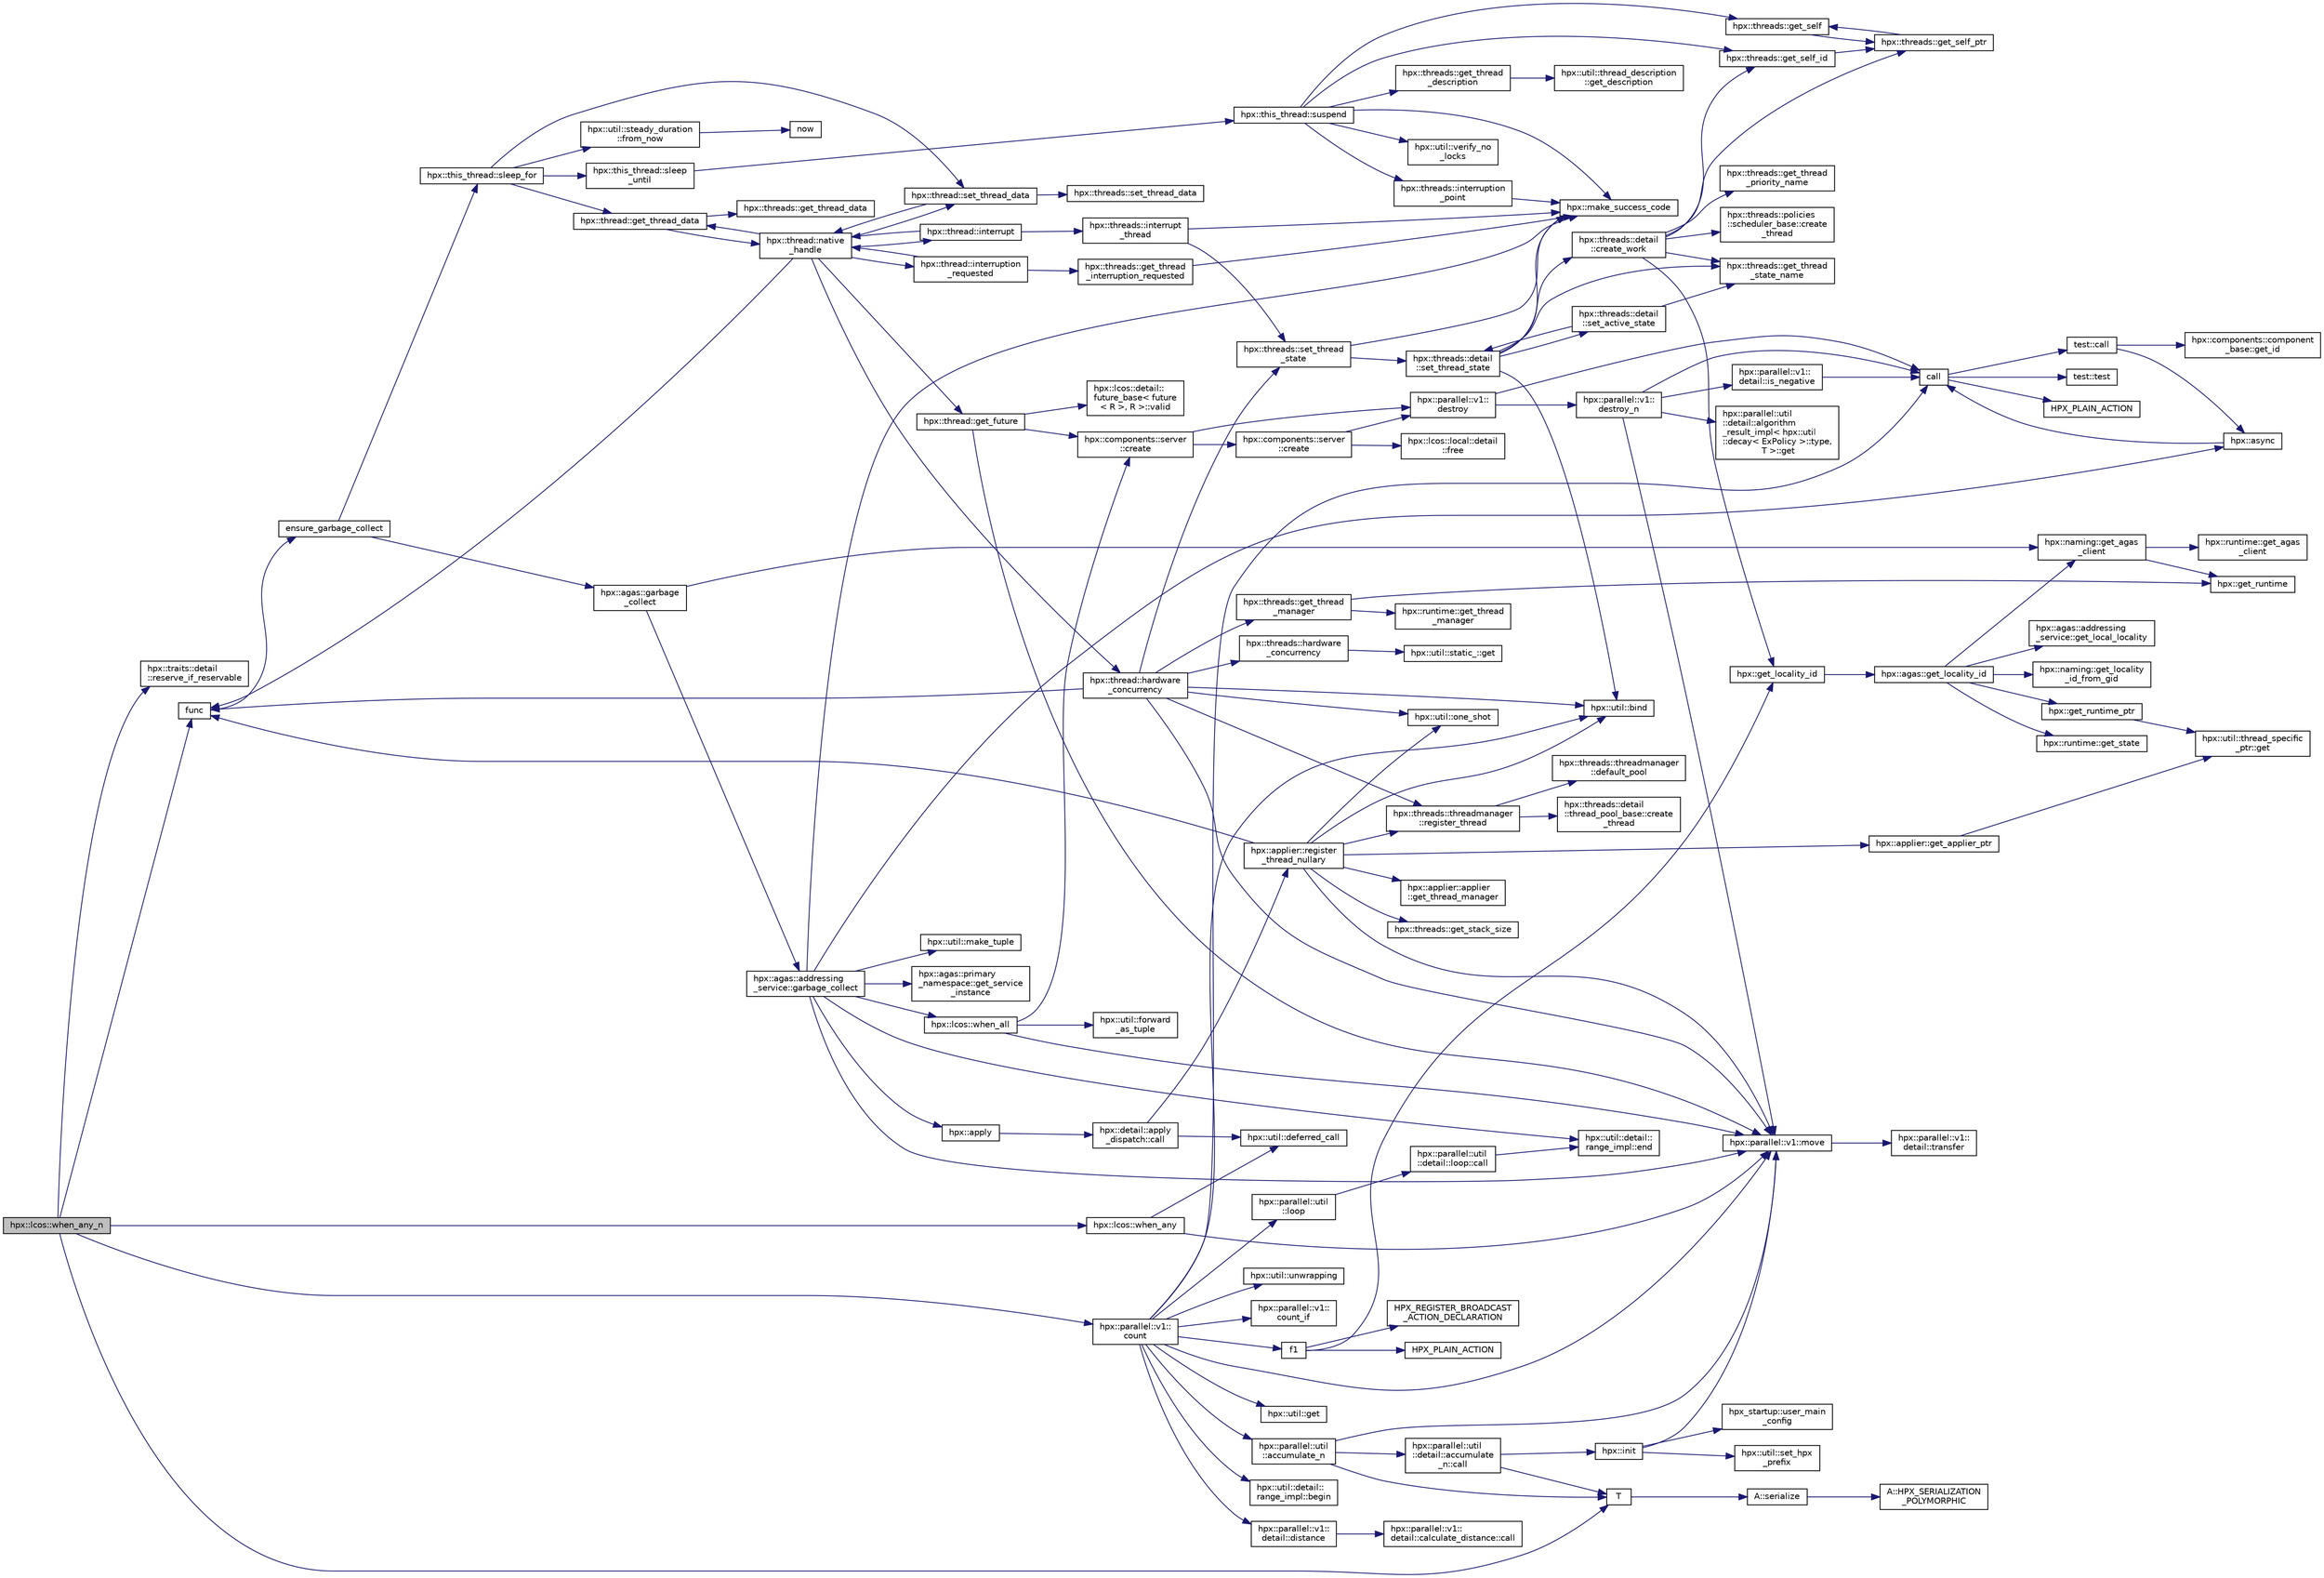 digraph "hpx::lcos::when_any_n"
{
  edge [fontname="Helvetica",fontsize="10",labelfontname="Helvetica",labelfontsize="10"];
  node [fontname="Helvetica",fontsize="10",shape=record];
  rankdir="LR";
  Node4210 [label="hpx::lcos::when_any_n",height=0.2,width=0.4,color="black", fillcolor="grey75", style="filled", fontcolor="black"];
  Node4210 -> Node4211 [color="midnightblue",fontsize="10",style="solid",fontname="Helvetica"];
  Node4211 [label="hpx::traits::detail\l::reserve_if_reservable",height=0.2,width=0.4,color="black", fillcolor="white", style="filled",URL="$de/d59/namespacehpx_1_1traits_1_1detail.html#a08bd63f3395b1141462ad3e348b99d02"];
  Node4210 -> Node4212 [color="midnightblue",fontsize="10",style="solid",fontname="Helvetica"];
  Node4212 [label="func",height=0.2,width=0.4,color="black", fillcolor="white", style="filled",URL="$d8/dfd/id__type__ref__counting__1032_8cpp.html#ab811b86ea5107ffb3351fcaa29d2c652"];
  Node4212 -> Node4213 [color="midnightblue",fontsize="10",style="solid",fontname="Helvetica"];
  Node4213 [label="ensure_garbage_collect",height=0.2,width=0.4,color="black", fillcolor="white", style="filled",URL="$d8/dfd/id__type__ref__counting__1032_8cpp.html#a5264b94bf7c262ac0e521fb290d476d5"];
  Node4213 -> Node4214 [color="midnightblue",fontsize="10",style="solid",fontname="Helvetica"];
  Node4214 [label="hpx::this_thread::sleep_for",height=0.2,width=0.4,color="black", fillcolor="white", style="filled",URL="$d9/d52/namespacehpx_1_1this__thread.html#afc042a5a5fa52eef2d1d177a343435cf"];
  Node4214 -> Node4215 [color="midnightblue",fontsize="10",style="solid",fontname="Helvetica"];
  Node4215 [label="hpx::this_thread::sleep\l_until",height=0.2,width=0.4,color="black", fillcolor="white", style="filled",URL="$d9/d52/namespacehpx_1_1this__thread.html#ae12a853980115b23ff0ab8ca06622658"];
  Node4215 -> Node4216 [color="midnightblue",fontsize="10",style="solid",fontname="Helvetica"];
  Node4216 [label="hpx::this_thread::suspend",height=0.2,width=0.4,color="black", fillcolor="white", style="filled",URL="$d9/d52/namespacehpx_1_1this__thread.html#aca220026fb3014c0881d129fe31c0073"];
  Node4216 -> Node4217 [color="midnightblue",fontsize="10",style="solid",fontname="Helvetica"];
  Node4217 [label="hpx::threads::get_self",height=0.2,width=0.4,color="black", fillcolor="white", style="filled",URL="$d7/d28/namespacehpx_1_1threads.html#a07daf4d6d29233f20d66d41ab7b5b8e8"];
  Node4217 -> Node4218 [color="midnightblue",fontsize="10",style="solid",fontname="Helvetica"];
  Node4218 [label="hpx::threads::get_self_ptr",height=0.2,width=0.4,color="black", fillcolor="white", style="filled",URL="$d7/d28/namespacehpx_1_1threads.html#a22877ae347ad884cde3a51397dad6c53"];
  Node4218 -> Node4217 [color="midnightblue",fontsize="10",style="solid",fontname="Helvetica"];
  Node4216 -> Node4219 [color="midnightblue",fontsize="10",style="solid",fontname="Helvetica"];
  Node4219 [label="hpx::threads::get_self_id",height=0.2,width=0.4,color="black", fillcolor="white", style="filled",URL="$d7/d28/namespacehpx_1_1threads.html#afafe0f900b9fac3d4ed3c747625c1cfe"];
  Node4219 -> Node4218 [color="midnightblue",fontsize="10",style="solid",fontname="Helvetica"];
  Node4216 -> Node4220 [color="midnightblue",fontsize="10",style="solid",fontname="Helvetica"];
  Node4220 [label="hpx::threads::interruption\l_point",height=0.2,width=0.4,color="black", fillcolor="white", style="filled",URL="$d7/d28/namespacehpx_1_1threads.html#ada6ec56a12b050707311d8c628089059"];
  Node4220 -> Node4221 [color="midnightblue",fontsize="10",style="solid",fontname="Helvetica"];
  Node4221 [label="hpx::make_success_code",height=0.2,width=0.4,color="black", fillcolor="white", style="filled",URL="$d8/d83/namespacehpx.html#a0e8512a8f49e2a6c8185061181419d8f",tooltip="Returns error_code(hpx::success, \"success\", mode). "];
  Node4216 -> Node4222 [color="midnightblue",fontsize="10",style="solid",fontname="Helvetica"];
  Node4222 [label="hpx::util::verify_no\l_locks",height=0.2,width=0.4,color="black", fillcolor="white", style="filled",URL="$df/dad/namespacehpx_1_1util.html#ae0e1837ee6f09b79b26c2e788d2e9fc9"];
  Node4216 -> Node4223 [color="midnightblue",fontsize="10",style="solid",fontname="Helvetica"];
  Node4223 [label="hpx::threads::get_thread\l_description",height=0.2,width=0.4,color="black", fillcolor="white", style="filled",URL="$d7/d28/namespacehpx_1_1threads.html#a42fc18a7a680f4e8bc633a4b4c956701"];
  Node4223 -> Node4224 [color="midnightblue",fontsize="10",style="solid",fontname="Helvetica"];
  Node4224 [label="hpx::util::thread_description\l::get_description",height=0.2,width=0.4,color="black", fillcolor="white", style="filled",URL="$df/d9e/structhpx_1_1util_1_1thread__description.html#a8c834e14eca6eb228188022577f9f952"];
  Node4216 -> Node4221 [color="midnightblue",fontsize="10",style="solid",fontname="Helvetica"];
  Node4214 -> Node4225 [color="midnightblue",fontsize="10",style="solid",fontname="Helvetica"];
  Node4225 [label="hpx::util::steady_duration\l::from_now",height=0.2,width=0.4,color="black", fillcolor="white", style="filled",URL="$d9/d4f/classhpx_1_1util_1_1steady__duration.html#a0132206d767cd0f7395507b40111a153"];
  Node4225 -> Node4226 [color="midnightblue",fontsize="10",style="solid",fontname="Helvetica"];
  Node4226 [label="now",height=0.2,width=0.4,color="black", fillcolor="white", style="filled",URL="$de/db3/1d__stencil__1__omp_8cpp.html#a89e9667753dccfac455bd37a7a3a7b16"];
  Node4214 -> Node4227 [color="midnightblue",fontsize="10",style="solid",fontname="Helvetica"];
  Node4227 [label="hpx::thread::get_thread_data",height=0.2,width=0.4,color="black", fillcolor="white", style="filled",URL="$de/d9b/classhpx_1_1thread.html#a4535ef82cec3b953d2c941d20e3e3904"];
  Node4227 -> Node4228 [color="midnightblue",fontsize="10",style="solid",fontname="Helvetica"];
  Node4228 [label="hpx::threads::get_thread_data",height=0.2,width=0.4,color="black", fillcolor="white", style="filled",URL="$d7/d28/namespacehpx_1_1threads.html#a8737931ff6303807225f735b2b384ae4"];
  Node4227 -> Node4229 [color="midnightblue",fontsize="10",style="solid",fontname="Helvetica"];
  Node4229 [label="hpx::thread::native\l_handle",height=0.2,width=0.4,color="black", fillcolor="white", style="filled",URL="$de/d9b/classhpx_1_1thread.html#acf48190d264ab64c1c4ec99d0b421b5a"];
  Node4229 -> Node4230 [color="midnightblue",fontsize="10",style="solid",fontname="Helvetica"];
  Node4230 [label="hpx::thread::hardware\l_concurrency",height=0.2,width=0.4,color="black", fillcolor="white", style="filled",URL="$de/d9b/classhpx_1_1thread.html#a8e4fff210e02485ba493bc3a2a956c03"];
  Node4230 -> Node4231 [color="midnightblue",fontsize="10",style="solid",fontname="Helvetica"];
  Node4231 [label="hpx::threads::hardware\l_concurrency",height=0.2,width=0.4,color="black", fillcolor="white", style="filled",URL="$d7/d28/namespacehpx_1_1threads.html#aa8752a235478d2ad7b5ac467b63ab527"];
  Node4231 -> Node4232 [color="midnightblue",fontsize="10",style="solid",fontname="Helvetica"];
  Node4232 [label="hpx::util::static_::get",height=0.2,width=0.4,color="black", fillcolor="white", style="filled",URL="$d3/dbb/structhpx_1_1util_1_1static__.html#a2967c633948a3bf17a3b5405ef5a8318"];
  Node4230 -> Node4212 [color="midnightblue",fontsize="10",style="solid",fontname="Helvetica"];
  Node4230 -> Node4233 [color="midnightblue",fontsize="10",style="solid",fontname="Helvetica"];
  Node4233 [label="hpx::util::bind",height=0.2,width=0.4,color="black", fillcolor="white", style="filled",URL="$df/dad/namespacehpx_1_1util.html#ad844caedf82a0173d6909d910c3e48c6"];
  Node4230 -> Node4234 [color="midnightblue",fontsize="10",style="solid",fontname="Helvetica"];
  Node4234 [label="hpx::util::one_shot",height=0.2,width=0.4,color="black", fillcolor="white", style="filled",URL="$df/dad/namespacehpx_1_1util.html#a273e61be42a72415291e0ec0a4f28c7a"];
  Node4230 -> Node4235 [color="midnightblue",fontsize="10",style="solid",fontname="Helvetica"];
  Node4235 [label="hpx::parallel::v1::move",height=0.2,width=0.4,color="black", fillcolor="white", style="filled",URL="$db/db9/namespacehpx_1_1parallel_1_1v1.html#aa7c4ede081ce786c9d1eb1adff495cfc"];
  Node4235 -> Node4236 [color="midnightblue",fontsize="10",style="solid",fontname="Helvetica"];
  Node4236 [label="hpx::parallel::v1::\ldetail::transfer",height=0.2,width=0.4,color="black", fillcolor="white", style="filled",URL="$d2/ddd/namespacehpx_1_1parallel_1_1v1_1_1detail.html#ab1b56a05e1885ca7cc7ffa1804dd2f3c"];
  Node4230 -> Node4237 [color="midnightblue",fontsize="10",style="solid",fontname="Helvetica"];
  Node4237 [label="hpx::threads::get_thread\l_manager",height=0.2,width=0.4,color="black", fillcolor="white", style="filled",URL="$d7/d28/namespacehpx_1_1threads.html#a076973c3a53beadde7d967e22c4f6cce"];
  Node4237 -> Node4238 [color="midnightblue",fontsize="10",style="solid",fontname="Helvetica"];
  Node4238 [label="hpx::get_runtime",height=0.2,width=0.4,color="black", fillcolor="white", style="filled",URL="$d8/d83/namespacehpx.html#aef902cc6c7dd3b9fbadf34d1e850a070"];
  Node4237 -> Node4239 [color="midnightblue",fontsize="10",style="solid",fontname="Helvetica"];
  Node4239 [label="hpx::runtime::get_thread\l_manager",height=0.2,width=0.4,color="black", fillcolor="white", style="filled",URL="$d0/d7b/classhpx_1_1runtime.html#a865b12d57fcd44a8d3dda3e35414f563"];
  Node4230 -> Node4240 [color="midnightblue",fontsize="10",style="solid",fontname="Helvetica"];
  Node4240 [label="hpx::threads::threadmanager\l::register_thread",height=0.2,width=0.4,color="black", fillcolor="white", style="filled",URL="$d5/daa/classhpx_1_1threads_1_1threadmanager.html#a7f79c7578e08a60ca45eb276ce8133d8"];
  Node4240 -> Node4241 [color="midnightblue",fontsize="10",style="solid",fontname="Helvetica"];
  Node4241 [label="hpx::threads::threadmanager\l::default_pool",height=0.2,width=0.4,color="black", fillcolor="white", style="filled",URL="$d5/daa/classhpx_1_1threads_1_1threadmanager.html#a851f067d03b5dd1c5e6a9a6a841e05df"];
  Node4240 -> Node4242 [color="midnightblue",fontsize="10",style="solid",fontname="Helvetica"];
  Node4242 [label="hpx::threads::detail\l::thread_pool_base::create\l_thread",height=0.2,width=0.4,color="black", fillcolor="white", style="filled",URL="$de/dae/classhpx_1_1threads_1_1detail_1_1thread__pool__base.html#ad35d3779eef6f4528e62a26d71b34b34"];
  Node4230 -> Node4243 [color="midnightblue",fontsize="10",style="solid",fontname="Helvetica"];
  Node4243 [label="hpx::threads::set_thread\l_state",height=0.2,width=0.4,color="black", fillcolor="white", style="filled",URL="$d7/d28/namespacehpx_1_1threads.html#ac0690ad16ad778bcc79dcd727cc33025",tooltip="Set the thread state of the thread referenced by the thread_id id. "];
  Node4243 -> Node4221 [color="midnightblue",fontsize="10",style="solid",fontname="Helvetica"];
  Node4243 -> Node4244 [color="midnightblue",fontsize="10",style="solid",fontname="Helvetica"];
  Node4244 [label="hpx::threads::detail\l::set_thread_state",height=0.2,width=0.4,color="black", fillcolor="white", style="filled",URL="$d2/dd1/namespacehpx_1_1threads_1_1detail.html#af85ddc854c4a149bf1738eb1b111b9ab"];
  Node4244 -> Node4245 [color="midnightblue",fontsize="10",style="solid",fontname="Helvetica"];
  Node4245 [label="hpx::threads::get_thread\l_state_name",height=0.2,width=0.4,color="black", fillcolor="white", style="filled",URL="$d7/d28/namespacehpx_1_1threads.html#a26f91ea8d2195f165c033241c5cd11db"];
  Node4244 -> Node4221 [color="midnightblue",fontsize="10",style="solid",fontname="Helvetica"];
  Node4244 -> Node4233 [color="midnightblue",fontsize="10",style="solid",fontname="Helvetica"];
  Node4244 -> Node4246 [color="midnightblue",fontsize="10",style="solid",fontname="Helvetica"];
  Node4246 [label="hpx::threads::detail\l::set_active_state",height=0.2,width=0.4,color="black", fillcolor="white", style="filled",URL="$d2/dd1/namespacehpx_1_1threads_1_1detail.html#a45884a5bf04ad66a4f259231a3947e76"];
  Node4246 -> Node4245 [color="midnightblue",fontsize="10",style="solid",fontname="Helvetica"];
  Node4246 -> Node4244 [color="midnightblue",fontsize="10",style="solid",fontname="Helvetica"];
  Node4244 -> Node4247 [color="midnightblue",fontsize="10",style="solid",fontname="Helvetica"];
  Node4247 [label="hpx::threads::detail\l::create_work",height=0.2,width=0.4,color="black", fillcolor="white", style="filled",URL="$d2/dd1/namespacehpx_1_1threads_1_1detail.html#ae22384a3c1b1a1940032fad068fb54b1"];
  Node4247 -> Node4245 [color="midnightblue",fontsize="10",style="solid",fontname="Helvetica"];
  Node4247 -> Node4248 [color="midnightblue",fontsize="10",style="solid",fontname="Helvetica"];
  Node4248 [label="hpx::threads::get_thread\l_priority_name",height=0.2,width=0.4,color="black", fillcolor="white", style="filled",URL="$d7/d28/namespacehpx_1_1threads.html#a9c6b2fec0c1cf5b06ff83ce756ca6d42"];
  Node4247 -> Node4218 [color="midnightblue",fontsize="10",style="solid",fontname="Helvetica"];
  Node4247 -> Node4219 [color="midnightblue",fontsize="10",style="solid",fontname="Helvetica"];
  Node4247 -> Node4249 [color="midnightblue",fontsize="10",style="solid",fontname="Helvetica"];
  Node4249 [label="hpx::get_locality_id",height=0.2,width=0.4,color="black", fillcolor="white", style="filled",URL="$d8/d83/namespacehpx.html#a158d7c54a657bb364c1704033010697b",tooltip="Return the number of the locality this function is being called from. "];
  Node4249 -> Node4250 [color="midnightblue",fontsize="10",style="solid",fontname="Helvetica"];
  Node4250 [label="hpx::agas::get_locality_id",height=0.2,width=0.4,color="black", fillcolor="white", style="filled",URL="$dc/d54/namespacehpx_1_1agas.html#a491cc2ddecdf0f1a9129900caa6a4d3e"];
  Node4250 -> Node4251 [color="midnightblue",fontsize="10",style="solid",fontname="Helvetica"];
  Node4251 [label="hpx::get_runtime_ptr",height=0.2,width=0.4,color="black", fillcolor="white", style="filled",URL="$d8/d83/namespacehpx.html#af29daf2bb3e01b4d6495a1742b6cce64"];
  Node4251 -> Node4252 [color="midnightblue",fontsize="10",style="solid",fontname="Helvetica"];
  Node4252 [label="hpx::util::thread_specific\l_ptr::get",height=0.2,width=0.4,color="black", fillcolor="white", style="filled",URL="$d4/d4c/structhpx_1_1util_1_1thread__specific__ptr.html#a3b27d8520710478aa41d1f74206bdba9"];
  Node4250 -> Node4253 [color="midnightblue",fontsize="10",style="solid",fontname="Helvetica"];
  Node4253 [label="hpx::runtime::get_state",height=0.2,width=0.4,color="black", fillcolor="white", style="filled",URL="$d0/d7b/classhpx_1_1runtime.html#ab405f80e060dac95d624520f38b0524c"];
  Node4250 -> Node4254 [color="midnightblue",fontsize="10",style="solid",fontname="Helvetica"];
  Node4254 [label="hpx::naming::get_agas\l_client",height=0.2,width=0.4,color="black", fillcolor="white", style="filled",URL="$d4/dc9/namespacehpx_1_1naming.html#a0408fffd5d34b620712a801b0ae3b032"];
  Node4254 -> Node4238 [color="midnightblue",fontsize="10",style="solid",fontname="Helvetica"];
  Node4254 -> Node4255 [color="midnightblue",fontsize="10",style="solid",fontname="Helvetica"];
  Node4255 [label="hpx::runtime::get_agas\l_client",height=0.2,width=0.4,color="black", fillcolor="white", style="filled",URL="$d0/d7b/classhpx_1_1runtime.html#aeb5dddd30d6b9861669af8ad44d1a96a"];
  Node4250 -> Node4256 [color="midnightblue",fontsize="10",style="solid",fontname="Helvetica"];
  Node4256 [label="hpx::agas::addressing\l_service::get_local_locality",height=0.2,width=0.4,color="black", fillcolor="white", style="filled",URL="$db/d58/structhpx_1_1agas_1_1addressing__service.html#ab52c19a37c2a7a006c6c15f90ad0539c"];
  Node4250 -> Node4257 [color="midnightblue",fontsize="10",style="solid",fontname="Helvetica"];
  Node4257 [label="hpx::naming::get_locality\l_id_from_gid",height=0.2,width=0.4,color="black", fillcolor="white", style="filled",URL="$d4/dc9/namespacehpx_1_1naming.html#a7fd43037784560bd04fda9b49e33529f"];
  Node4247 -> Node4258 [color="midnightblue",fontsize="10",style="solid",fontname="Helvetica"];
  Node4258 [label="hpx::threads::policies\l::scheduler_base::create\l_thread",height=0.2,width=0.4,color="black", fillcolor="white", style="filled",URL="$dd/d7e/structhpx_1_1threads_1_1policies_1_1scheduler__base.html#ad3b05cd7f363cc8e8410ce368c3794e0"];
  Node4229 -> Node4259 [color="midnightblue",fontsize="10",style="solid",fontname="Helvetica"];
  Node4259 [label="hpx::thread::interrupt",height=0.2,width=0.4,color="black", fillcolor="white", style="filled",URL="$de/d9b/classhpx_1_1thread.html#ac34d0d033aa743c476a79dbc2e1a8a39"];
  Node4259 -> Node4260 [color="midnightblue",fontsize="10",style="solid",fontname="Helvetica"];
  Node4260 [label="hpx::threads::interrupt\l_thread",height=0.2,width=0.4,color="black", fillcolor="white", style="filled",URL="$d7/d28/namespacehpx_1_1threads.html#a6bdda1a2aab61b9b13d274b5155d7e73"];
  Node4260 -> Node4221 [color="midnightblue",fontsize="10",style="solid",fontname="Helvetica"];
  Node4260 -> Node4243 [color="midnightblue",fontsize="10",style="solid",fontname="Helvetica"];
  Node4259 -> Node4229 [color="midnightblue",fontsize="10",style="solid",fontname="Helvetica"];
  Node4229 -> Node4261 [color="midnightblue",fontsize="10",style="solid",fontname="Helvetica"];
  Node4261 [label="hpx::thread::interruption\l_requested",height=0.2,width=0.4,color="black", fillcolor="white", style="filled",URL="$de/d9b/classhpx_1_1thread.html#a33276bb4c20bbb0b1978944e18ef71b8"];
  Node4261 -> Node4262 [color="midnightblue",fontsize="10",style="solid",fontname="Helvetica"];
  Node4262 [label="hpx::threads::get_thread\l_interruption_requested",height=0.2,width=0.4,color="black", fillcolor="white", style="filled",URL="$d7/d28/namespacehpx_1_1threads.html#ae64a7fdb8b5c8bac7be0c8282672a03b"];
  Node4262 -> Node4221 [color="midnightblue",fontsize="10",style="solid",fontname="Helvetica"];
  Node4261 -> Node4229 [color="midnightblue",fontsize="10",style="solid",fontname="Helvetica"];
  Node4229 -> Node4263 [color="midnightblue",fontsize="10",style="solid",fontname="Helvetica"];
  Node4263 [label="hpx::thread::get_future",height=0.2,width=0.4,color="black", fillcolor="white", style="filled",URL="$de/d9b/classhpx_1_1thread.html#a87fdb0d8da826366fc190ed224900a64"];
  Node4263 -> Node4264 [color="midnightblue",fontsize="10",style="solid",fontname="Helvetica"];
  Node4264 [label="hpx::lcos::detail::\lfuture_base\< future\l\< R \>, R \>::valid",height=0.2,width=0.4,color="black", fillcolor="white", style="filled",URL="$d5/dd7/classhpx_1_1lcos_1_1detail_1_1future__base.html#aaf7beb7374815614363033bd96573e75"];
  Node4263 -> Node4265 [color="midnightblue",fontsize="10",style="solid",fontname="Helvetica"];
  Node4265 [label="hpx::components::server\l::create",height=0.2,width=0.4,color="black", fillcolor="white", style="filled",URL="$d2/da2/namespacehpx_1_1components_1_1server.html#ac776c89f3d68ceb910e8cee9fa937ab4",tooltip="Create arrays of components using their default constructor. "];
  Node4265 -> Node4266 [color="midnightblue",fontsize="10",style="solid",fontname="Helvetica"];
  Node4266 [label="hpx::components::server\l::create",height=0.2,width=0.4,color="black", fillcolor="white", style="filled",URL="$d2/da2/namespacehpx_1_1components_1_1server.html#a77d26de181c97b444565e230577981bd"];
  Node4266 -> Node4267 [color="midnightblue",fontsize="10",style="solid",fontname="Helvetica"];
  Node4267 [label="hpx::lcos::local::detail\l::free",height=0.2,width=0.4,color="black", fillcolor="white", style="filled",URL="$d4/dcb/namespacehpx_1_1lcos_1_1local_1_1detail.html#a55a940f019734e9bb045dc123cd80e48"];
  Node4266 -> Node4268 [color="midnightblue",fontsize="10",style="solid",fontname="Helvetica"];
  Node4268 [label="hpx::parallel::v1::\ldestroy",height=0.2,width=0.4,color="black", fillcolor="white", style="filled",URL="$db/db9/namespacehpx_1_1parallel_1_1v1.html#acf303558375048e8a7cc9a2c2e09477f"];
  Node4268 -> Node4269 [color="midnightblue",fontsize="10",style="solid",fontname="Helvetica"];
  Node4269 [label="call",height=0.2,width=0.4,color="black", fillcolor="white", style="filled",URL="$d2/d67/promise__1620_8cpp.html#a58357f0b82bc761e1d0b9091ed563a70"];
  Node4269 -> Node4270 [color="midnightblue",fontsize="10",style="solid",fontname="Helvetica"];
  Node4270 [label="test::test",height=0.2,width=0.4,color="black", fillcolor="white", style="filled",URL="$d8/d89/structtest.html#ab42d5ece712d716b04cb3f686f297a26"];
  Node4269 -> Node4271 [color="midnightblue",fontsize="10",style="solid",fontname="Helvetica"];
  Node4271 [label="HPX_PLAIN_ACTION",height=0.2,width=0.4,color="black", fillcolor="white", style="filled",URL="$d2/d67/promise__1620_8cpp.html#ab96aab827a4b1fcaf66cfe0ba83fef23"];
  Node4269 -> Node4272 [color="midnightblue",fontsize="10",style="solid",fontname="Helvetica"];
  Node4272 [label="test::call",height=0.2,width=0.4,color="black", fillcolor="white", style="filled",URL="$d8/d89/structtest.html#aeb29e7ed6518b9426ccf1344c52620ae"];
  Node4272 -> Node4273 [color="midnightblue",fontsize="10",style="solid",fontname="Helvetica"];
  Node4273 [label="hpx::async",height=0.2,width=0.4,color="black", fillcolor="white", style="filled",URL="$d8/d83/namespacehpx.html#acb7d8e37b73b823956ce144f9a57eaa4"];
  Node4273 -> Node4269 [color="midnightblue",fontsize="10",style="solid",fontname="Helvetica"];
  Node4272 -> Node4274 [color="midnightblue",fontsize="10",style="solid",fontname="Helvetica"];
  Node4274 [label="hpx::components::component\l_base::get_id",height=0.2,width=0.4,color="black", fillcolor="white", style="filled",URL="$d2/de6/classhpx_1_1components_1_1component__base.html#a4c8fd93514039bdf01c48d66d82b19cd"];
  Node4268 -> Node4275 [color="midnightblue",fontsize="10",style="solid",fontname="Helvetica"];
  Node4275 [label="hpx::parallel::v1::\ldestroy_n",height=0.2,width=0.4,color="black", fillcolor="white", style="filled",URL="$db/db9/namespacehpx_1_1parallel_1_1v1.html#a71d0691132a300690163f5636bcd5bd3"];
  Node4275 -> Node4276 [color="midnightblue",fontsize="10",style="solid",fontname="Helvetica"];
  Node4276 [label="hpx::parallel::v1::\ldetail::is_negative",height=0.2,width=0.4,color="black", fillcolor="white", style="filled",URL="$d2/ddd/namespacehpx_1_1parallel_1_1v1_1_1detail.html#adf2e40fc4b20ad0fd442ee3118a4d527"];
  Node4276 -> Node4269 [color="midnightblue",fontsize="10",style="solid",fontname="Helvetica"];
  Node4275 -> Node4277 [color="midnightblue",fontsize="10",style="solid",fontname="Helvetica"];
  Node4277 [label="hpx::parallel::util\l::detail::algorithm\l_result_impl\< hpx::util\l::decay\< ExPolicy \>::type,\l T \>::get",height=0.2,width=0.4,color="black", fillcolor="white", style="filled",URL="$d2/d42/structhpx_1_1parallel_1_1util_1_1detail_1_1algorithm__result__impl.html#ab5b051e8ec74eff5e0e62fd63f5d377e"];
  Node4275 -> Node4235 [color="midnightblue",fontsize="10",style="solid",fontname="Helvetica"];
  Node4275 -> Node4269 [color="midnightblue",fontsize="10",style="solid",fontname="Helvetica"];
  Node4265 -> Node4268 [color="midnightblue",fontsize="10",style="solid",fontname="Helvetica"];
  Node4263 -> Node4235 [color="midnightblue",fontsize="10",style="solid",fontname="Helvetica"];
  Node4229 -> Node4227 [color="midnightblue",fontsize="10",style="solid",fontname="Helvetica"];
  Node4229 -> Node4278 [color="midnightblue",fontsize="10",style="solid",fontname="Helvetica"];
  Node4278 [label="hpx::thread::set_thread_data",height=0.2,width=0.4,color="black", fillcolor="white", style="filled",URL="$de/d9b/classhpx_1_1thread.html#a7317a3cf5251f3b33c990449570d4cea"];
  Node4278 -> Node4279 [color="midnightblue",fontsize="10",style="solid",fontname="Helvetica"];
  Node4279 [label="hpx::threads::set_thread_data",height=0.2,width=0.4,color="black", fillcolor="white", style="filled",URL="$d7/d28/namespacehpx_1_1threads.html#a00a625acc149fce3ae38e4340454acf7"];
  Node4278 -> Node4229 [color="midnightblue",fontsize="10",style="solid",fontname="Helvetica"];
  Node4229 -> Node4212 [color="midnightblue",fontsize="10",style="solid",fontname="Helvetica"];
  Node4214 -> Node4278 [color="midnightblue",fontsize="10",style="solid",fontname="Helvetica"];
  Node4213 -> Node4280 [color="midnightblue",fontsize="10",style="solid",fontname="Helvetica"];
  Node4280 [label="hpx::agas::garbage\l_collect",height=0.2,width=0.4,color="black", fillcolor="white", style="filled",URL="$dc/d54/namespacehpx_1_1agas.html#a951337adc4f9bd6df00a50737468e911"];
  Node4280 -> Node4254 [color="midnightblue",fontsize="10",style="solid",fontname="Helvetica"];
  Node4280 -> Node4281 [color="midnightblue",fontsize="10",style="solid",fontname="Helvetica"];
  Node4281 [label="hpx::agas::addressing\l_service::garbage_collect",height=0.2,width=0.4,color="black", fillcolor="white", style="filled",URL="$db/d58/structhpx_1_1agas_1_1addressing__service.html#a87dcae0eacf6e62d5103ebf516d86f63"];
  Node4281 -> Node4221 [color="midnightblue",fontsize="10",style="solid",fontname="Helvetica"];
  Node4281 -> Node4282 [color="midnightblue",fontsize="10",style="solid",fontname="Helvetica"];
  Node4282 [label="hpx::agas::primary\l_namespace::get_service\l_instance",height=0.2,width=0.4,color="black", fillcolor="white", style="filled",URL="$d1/d43/structhpx_1_1agas_1_1primary__namespace.html#a7630ff0f30ff8c23b13b4672c5350e2e"];
  Node4281 -> Node4283 [color="midnightblue",fontsize="10",style="solid",fontname="Helvetica"];
  Node4283 [label="hpx::util::make_tuple",height=0.2,width=0.4,color="black", fillcolor="white", style="filled",URL="$df/dad/namespacehpx_1_1util.html#a06fa74211a987d208e013f400a9f5328"];
  Node4281 -> Node4284 [color="midnightblue",fontsize="10",style="solid",fontname="Helvetica"];
  Node4284 [label="hpx::util::detail::\lrange_impl::end",height=0.2,width=0.4,color="black", fillcolor="white", style="filled",URL="$d4/d4a/namespacehpx_1_1util_1_1detail_1_1range__impl.html#afb2ea48b0902f52ee4d8b764807b4316"];
  Node4281 -> Node4285 [color="midnightblue",fontsize="10",style="solid",fontname="Helvetica"];
  Node4285 [label="hpx::apply",height=0.2,width=0.4,color="black", fillcolor="white", style="filled",URL="$d8/d83/namespacehpx.html#aa87762f0db0731d385f3fdfdb25d59fc"];
  Node4285 -> Node4286 [color="midnightblue",fontsize="10",style="solid",fontname="Helvetica"];
  Node4286 [label="hpx::detail::apply\l_dispatch::call",height=0.2,width=0.4,color="black", fillcolor="white", style="filled",URL="$db/de8/structhpx_1_1detail_1_1apply__dispatch.html#a0755fab16d281e74bcff0f8045be9459"];
  Node4286 -> Node4287 [color="midnightblue",fontsize="10",style="solid",fontname="Helvetica"];
  Node4287 [label="hpx::applier::register\l_thread_nullary",height=0.2,width=0.4,color="black", fillcolor="white", style="filled",URL="$d8/dcb/namespacehpx_1_1applier.html#a401cd1145927e58d74d1eb52aaccd936"];
  Node4287 -> Node4288 [color="midnightblue",fontsize="10",style="solid",fontname="Helvetica"];
  Node4288 [label="hpx::applier::get_applier_ptr",height=0.2,width=0.4,color="black", fillcolor="white", style="filled",URL="$d8/dcb/namespacehpx_1_1applier.html#a617483cf2b77ad3a0aa428ade7b35299"];
  Node4288 -> Node4252 [color="midnightblue",fontsize="10",style="solid",fontname="Helvetica"];
  Node4287 -> Node4212 [color="midnightblue",fontsize="10",style="solid",fontname="Helvetica"];
  Node4287 -> Node4233 [color="midnightblue",fontsize="10",style="solid",fontname="Helvetica"];
  Node4287 -> Node4234 [color="midnightblue",fontsize="10",style="solid",fontname="Helvetica"];
  Node4287 -> Node4235 [color="midnightblue",fontsize="10",style="solid",fontname="Helvetica"];
  Node4287 -> Node4289 [color="midnightblue",fontsize="10",style="solid",fontname="Helvetica"];
  Node4289 [label="hpx::threads::get_stack_size",height=0.2,width=0.4,color="black", fillcolor="white", style="filled",URL="$d7/d28/namespacehpx_1_1threads.html#af597241b3c2785150be206737ca04aa6",tooltip="The get_stack_size function is part of the thread related API. It. "];
  Node4287 -> Node4290 [color="midnightblue",fontsize="10",style="solid",fontname="Helvetica"];
  Node4290 [label="hpx::applier::applier\l::get_thread_manager",height=0.2,width=0.4,color="black", fillcolor="white", style="filled",URL="$da/dcb/classhpx_1_1applier_1_1applier.html#acc36d583973701e573be39da97bba866",tooltip="Access the thread-manager instance associated with this applier. "];
  Node4287 -> Node4240 [color="midnightblue",fontsize="10",style="solid",fontname="Helvetica"];
  Node4286 -> Node4291 [color="midnightblue",fontsize="10",style="solid",fontname="Helvetica"];
  Node4291 [label="hpx::util::deferred_call",height=0.2,width=0.4,color="black", fillcolor="white", style="filled",URL="$df/dad/namespacehpx_1_1util.html#acdded623c658a7a3436f7e76bc9d881c"];
  Node4281 -> Node4235 [color="midnightblue",fontsize="10",style="solid",fontname="Helvetica"];
  Node4281 -> Node4273 [color="midnightblue",fontsize="10",style="solid",fontname="Helvetica"];
  Node4281 -> Node4292 [color="midnightblue",fontsize="10",style="solid",fontname="Helvetica"];
  Node4292 [label="hpx::lcos::when_all",height=0.2,width=0.4,color="black", fillcolor="white", style="filled",URL="$d2/dc9/namespacehpx_1_1lcos.html#a1a6fb024d8690923fb185d5aee204d54"];
  Node4292 -> Node4293 [color="midnightblue",fontsize="10",style="solid",fontname="Helvetica"];
  Node4293 [label="hpx::util::forward\l_as_tuple",height=0.2,width=0.4,color="black", fillcolor="white", style="filled",URL="$df/dad/namespacehpx_1_1util.html#ab7c31e3f24c3302a4f67b6735a6fa597"];
  Node4292 -> Node4235 [color="midnightblue",fontsize="10",style="solid",fontname="Helvetica"];
  Node4292 -> Node4265 [color="midnightblue",fontsize="10",style="solid",fontname="Helvetica"];
  Node4210 -> Node4294 [color="midnightblue",fontsize="10",style="solid",fontname="Helvetica"];
  Node4294 [label="hpx::parallel::v1::\lcount",height=0.2,width=0.4,color="black", fillcolor="white", style="filled",URL="$db/db9/namespacehpx_1_1parallel_1_1v1.html#a19d058114a2bd44801aab4176b188e23"];
  Node4294 -> Node4295 [color="midnightblue",fontsize="10",style="solid",fontname="Helvetica"];
  Node4295 [label="hpx::parallel::v1::\lcount_if",height=0.2,width=0.4,color="black", fillcolor="white", style="filled",URL="$db/db9/namespacehpx_1_1parallel_1_1v1.html#ad836ff017ec208c2d6388a9b47b05ce0"];
  Node4294 -> Node4296 [color="midnightblue",fontsize="10",style="solid",fontname="Helvetica"];
  Node4296 [label="f1",height=0.2,width=0.4,color="black", fillcolor="white", style="filled",URL="$d8/d8b/broadcast_8cpp.html#a1751fbd41f2529b84514a9dbd767959a"];
  Node4296 -> Node4249 [color="midnightblue",fontsize="10",style="solid",fontname="Helvetica"];
  Node4296 -> Node4297 [color="midnightblue",fontsize="10",style="solid",fontname="Helvetica"];
  Node4297 [label="HPX_PLAIN_ACTION",height=0.2,width=0.4,color="black", fillcolor="white", style="filled",URL="$d8/d8b/broadcast_8cpp.html#a19685a0394ce6a99351f7a679f6eeefc"];
  Node4296 -> Node4298 [color="midnightblue",fontsize="10",style="solid",fontname="Helvetica"];
  Node4298 [label="HPX_REGISTER_BROADCAST\l_ACTION_DECLARATION",height=0.2,width=0.4,color="black", fillcolor="white", style="filled",URL="$d7/d38/addressing__service_8cpp.html#a573d764d9cb34eec46a4bdffcf07875f"];
  Node4294 -> Node4299 [color="midnightblue",fontsize="10",style="solid",fontname="Helvetica"];
  Node4299 [label="hpx::parallel::util\l::loop",height=0.2,width=0.4,color="black", fillcolor="white", style="filled",URL="$df/dc6/namespacehpx_1_1parallel_1_1util.html#a3f434e00f42929aac85debb8c5782213"];
  Node4299 -> Node4300 [color="midnightblue",fontsize="10",style="solid",fontname="Helvetica"];
  Node4300 [label="hpx::parallel::util\l::detail::loop::call",height=0.2,width=0.4,color="black", fillcolor="white", style="filled",URL="$da/d06/structhpx_1_1parallel_1_1util_1_1detail_1_1loop.html#a5c5e8dbda782f09cdb7bc2509e3bf09e"];
  Node4300 -> Node4284 [color="midnightblue",fontsize="10",style="solid",fontname="Helvetica"];
  Node4294 -> Node4233 [color="midnightblue",fontsize="10",style="solid",fontname="Helvetica"];
  Node4294 -> Node4235 [color="midnightblue",fontsize="10",style="solid",fontname="Helvetica"];
  Node4294 -> Node4301 [color="midnightblue",fontsize="10",style="solid",fontname="Helvetica"];
  Node4301 [label="hpx::util::get",height=0.2,width=0.4,color="black", fillcolor="white", style="filled",URL="$df/dad/namespacehpx_1_1util.html#a5cbd3c41f03f4d4acaedaa4777e3cc02"];
  Node4294 -> Node4269 [color="midnightblue",fontsize="10",style="solid",fontname="Helvetica"];
  Node4294 -> Node4302 [color="midnightblue",fontsize="10",style="solid",fontname="Helvetica"];
  Node4302 [label="hpx::parallel::v1::\ldetail::distance",height=0.2,width=0.4,color="black", fillcolor="white", style="filled",URL="$d2/ddd/namespacehpx_1_1parallel_1_1v1_1_1detail.html#a6bea3c6a5f470cad11f27ee6bab4a33f"];
  Node4302 -> Node4303 [color="midnightblue",fontsize="10",style="solid",fontname="Helvetica"];
  Node4303 [label="hpx::parallel::v1::\ldetail::calculate_distance::call",height=0.2,width=0.4,color="black", fillcolor="white", style="filled",URL="$db/dfa/structhpx_1_1parallel_1_1v1_1_1detail_1_1calculate__distance.html#a950a6627830a7d019ac0e734b0a447bf"];
  Node4294 -> Node4304 [color="midnightblue",fontsize="10",style="solid",fontname="Helvetica"];
  Node4304 [label="hpx::util::unwrapping",height=0.2,width=0.4,color="black", fillcolor="white", style="filled",URL="$df/dad/namespacehpx_1_1util.html#a7529d9ac687684c33403cdd1f9cef8e4"];
  Node4294 -> Node4305 [color="midnightblue",fontsize="10",style="solid",fontname="Helvetica"];
  Node4305 [label="hpx::parallel::util\l::accumulate_n",height=0.2,width=0.4,color="black", fillcolor="white", style="filled",URL="$df/dc6/namespacehpx_1_1parallel_1_1util.html#af19f9a2722f97c2247ea5d0dbb5e2d25"];
  Node4305 -> Node4306 [color="midnightblue",fontsize="10",style="solid",fontname="Helvetica"];
  Node4306 [label="hpx::parallel::util\l::detail::accumulate\l_n::call",height=0.2,width=0.4,color="black", fillcolor="white", style="filled",URL="$d8/d3b/structhpx_1_1parallel_1_1util_1_1detail_1_1accumulate__n.html#a765aceb8ab313fc92f7c4aaf70ccca8f"];
  Node4306 -> Node4307 [color="midnightblue",fontsize="10",style="solid",fontname="Helvetica"];
  Node4307 [label="hpx::init",height=0.2,width=0.4,color="black", fillcolor="white", style="filled",URL="$d8/d83/namespacehpx.html#a3c694ea960b47c56b33351ba16e3d76b",tooltip="Main entry point for launching the HPX runtime system. "];
  Node4307 -> Node4308 [color="midnightblue",fontsize="10",style="solid",fontname="Helvetica"];
  Node4308 [label="hpx::util::set_hpx\l_prefix",height=0.2,width=0.4,color="black", fillcolor="white", style="filled",URL="$df/dad/namespacehpx_1_1util.html#ae40a23c1ba0a48d9304dcf717a95793e"];
  Node4307 -> Node4309 [color="midnightblue",fontsize="10",style="solid",fontname="Helvetica"];
  Node4309 [label="hpx_startup::user_main\l_config",height=0.2,width=0.4,color="black", fillcolor="white", style="filled",URL="$d3/dd2/namespacehpx__startup.html#aaac571d88bd3912a4225a23eb3261637"];
  Node4307 -> Node4235 [color="midnightblue",fontsize="10",style="solid",fontname="Helvetica"];
  Node4306 -> Node4310 [color="midnightblue",fontsize="10",style="solid",fontname="Helvetica"];
  Node4310 [label="T",height=0.2,width=0.4,color="black", fillcolor="white", style="filled",URL="$db/d33/polymorphic__semiintrusive__template_8cpp.html#ad187658f9cb91c1312b39ae7e896f1ea"];
  Node4310 -> Node4311 [color="midnightblue",fontsize="10",style="solid",fontname="Helvetica"];
  Node4311 [label="A::serialize",height=0.2,width=0.4,color="black", fillcolor="white", style="filled",URL="$d7/da0/struct_a.html#a5f5c287cf471e274ed9dda0da1592212"];
  Node4311 -> Node4312 [color="midnightblue",fontsize="10",style="solid",fontname="Helvetica"];
  Node4312 [label="A::HPX_SERIALIZATION\l_POLYMORPHIC",height=0.2,width=0.4,color="black", fillcolor="white", style="filled",URL="$d7/da0/struct_a.html#ada978cc156cebbafddb1f3aa4c01918c"];
  Node4305 -> Node4235 [color="midnightblue",fontsize="10",style="solid",fontname="Helvetica"];
  Node4305 -> Node4310 [color="midnightblue",fontsize="10",style="solid",fontname="Helvetica"];
  Node4294 -> Node4313 [color="midnightblue",fontsize="10",style="solid",fontname="Helvetica"];
  Node4313 [label="hpx::util::detail::\lrange_impl::begin",height=0.2,width=0.4,color="black", fillcolor="white", style="filled",URL="$d4/d4a/namespacehpx_1_1util_1_1detail_1_1range__impl.html#a31e165df2b865cdd961f35ce938db41a"];
  Node4210 -> Node4314 [color="midnightblue",fontsize="10",style="solid",fontname="Helvetica"];
  Node4314 [label="hpx::lcos::when_any",height=0.2,width=0.4,color="black", fillcolor="white", style="filled",URL="$d2/dc9/namespacehpx_1_1lcos.html#a7153aebe3b8b8da116190c6bcff567b1"];
  Node4314 -> Node4235 [color="midnightblue",fontsize="10",style="solid",fontname="Helvetica"];
  Node4314 -> Node4291 [color="midnightblue",fontsize="10",style="solid",fontname="Helvetica"];
  Node4210 -> Node4310 [color="midnightblue",fontsize="10",style="solid",fontname="Helvetica"];
}
